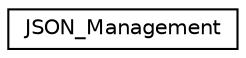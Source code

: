 digraph "Graphical Class Hierarchy"
{
 // LATEX_PDF_SIZE
  edge [fontname="Helvetica",fontsize="10",labelfontname="Helvetica",labelfontsize="10"];
  node [fontname="Helvetica",fontsize="10",shape=record];
  rankdir="LR";
  Node0 [label="JSON_Management",height=0.2,width=0.4,color="black", fillcolor="white", style="filled",URL="$class_j_s_o_n___management.html",tooltip=" "];
}
